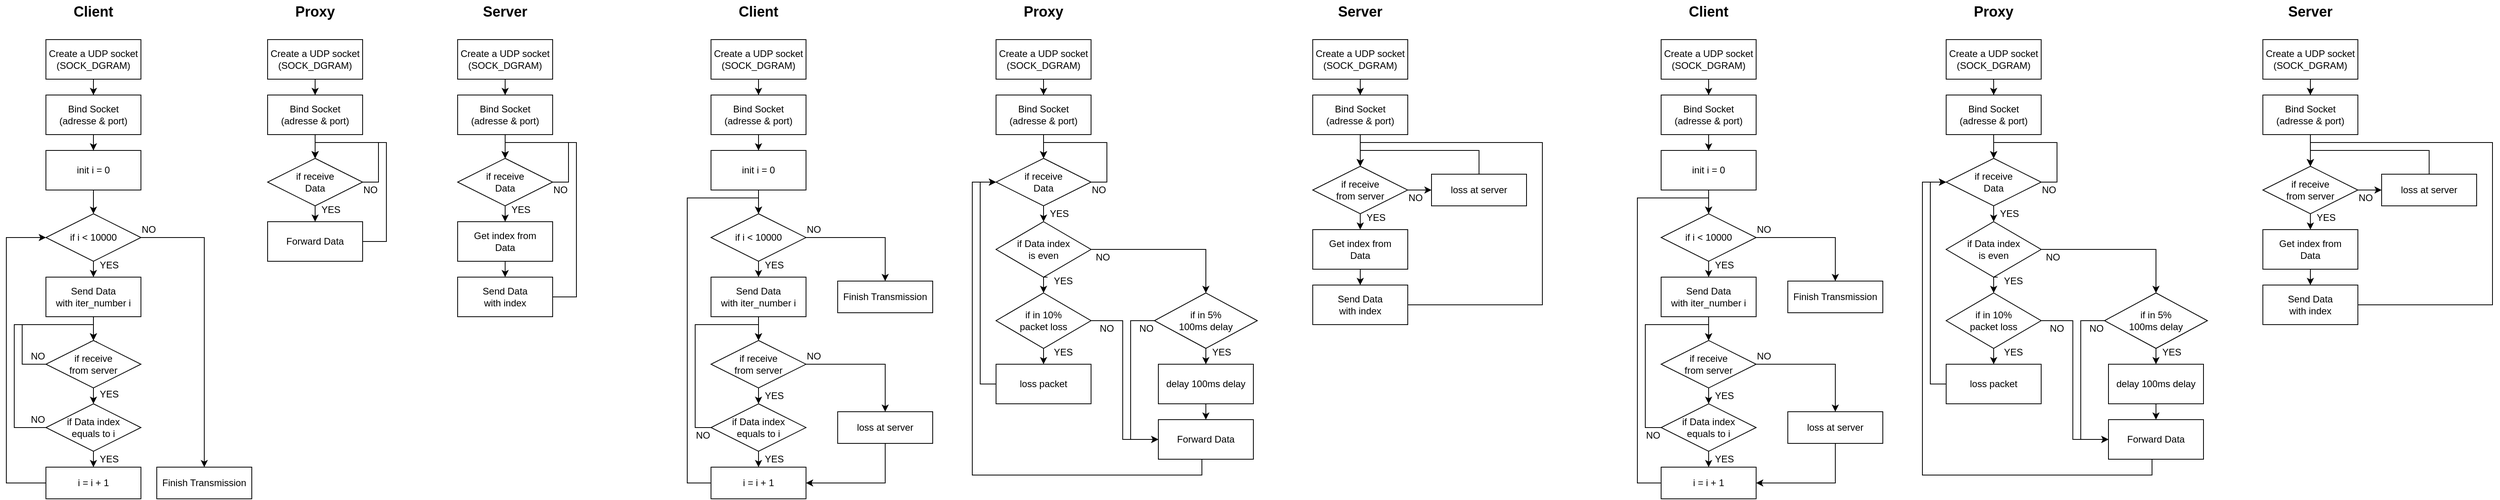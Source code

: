 <mxfile version="20.5.1" type="github">
  <diagram id="CzwovtpLgJ4oiS3rLUjW" name="第 1 页">
    <mxGraphModel dx="1314" dy="644" grid="1" gridSize="10" guides="1" tooltips="1" connect="1" arrows="1" fold="1" page="1" pageScale="1" pageWidth="3300" pageHeight="2339" math="0" shadow="0">
      <root>
        <mxCell id="0" />
        <mxCell id="1" parent="0" />
        <mxCell id="0VwmJWojENIQdJDlX4aq-5" style="edgeStyle=orthogonalEdgeStyle;rounded=0;orthogonalLoop=1;jettySize=auto;html=1;entryX=0.5;entryY=0;entryDx=0;entryDy=0;" parent="1" source="0VwmJWojENIQdJDlX4aq-1" target="0VwmJWojENIQdJDlX4aq-2" edge="1">
          <mxGeometry relative="1" as="geometry" />
        </mxCell>
        <mxCell id="0VwmJWojENIQdJDlX4aq-1" value="Create a UDP socket&lt;br&gt;(SOCK_DGRAM)" style="rounded=0;whiteSpace=wrap;html=1;" parent="1" vertex="1">
          <mxGeometry x="120" y="80" width="120" height="50" as="geometry" />
        </mxCell>
        <mxCell id="0VwmJWojENIQdJDlX4aq-6" style="edgeStyle=orthogonalEdgeStyle;rounded=0;orthogonalLoop=1;jettySize=auto;html=1;entryX=0.5;entryY=0;entryDx=0;entryDy=0;" parent="1" source="0VwmJWojENIQdJDlX4aq-2" target="0VwmJWojENIQdJDlX4aq-12" edge="1">
          <mxGeometry relative="1" as="geometry">
            <mxPoint x="180" y="220" as="targetPoint" />
          </mxGeometry>
        </mxCell>
        <mxCell id="0VwmJWojENIQdJDlX4aq-2" value="Bind Socket&lt;br&gt;(adresse &amp;amp; port)" style="rounded=0;whiteSpace=wrap;html=1;" parent="1" vertex="1">
          <mxGeometry x="120" y="150" width="120" height="50" as="geometry" />
        </mxCell>
        <mxCell id="0VwmJWojENIQdJDlX4aq-9" style="edgeStyle=orthogonalEdgeStyle;rounded=0;orthogonalLoop=1;jettySize=auto;html=1;exitX=0.5;exitY=1;exitDx=0;exitDy=0;entryX=0.5;entryY=0;entryDx=0;entryDy=0;" parent="1" source="0VwmJWojENIQdJDlX4aq-4" target="0VwmJWojENIQdJDlX4aq-8" edge="1">
          <mxGeometry relative="1" as="geometry" />
        </mxCell>
        <mxCell id="0VwmJWojENIQdJDlX4aq-37" style="edgeStyle=orthogonalEdgeStyle;rounded=0;orthogonalLoop=1;jettySize=auto;html=1;exitX=1;exitY=0.5;exitDx=0;exitDy=0;entryX=0.5;entryY=0;entryDx=0;entryDy=0;" parent="1" source="0VwmJWojENIQdJDlX4aq-4" target="0VwmJWojENIQdJDlX4aq-26" edge="1">
          <mxGeometry relative="1" as="geometry" />
        </mxCell>
        <mxCell id="0VwmJWojENIQdJDlX4aq-4" value="if i &amp;lt; 10000" style="rhombus;whiteSpace=wrap;html=1;" parent="1" vertex="1">
          <mxGeometry x="120" y="300" width="120" height="60" as="geometry" />
        </mxCell>
        <mxCell id="6AM7P4x0aanYw_BPCdwt-16" style="edgeStyle=orthogonalEdgeStyle;rounded=0;orthogonalLoop=1;jettySize=auto;html=1;exitX=0.5;exitY=1;exitDx=0;exitDy=0;entryX=0.5;entryY=0;entryDx=0;entryDy=0;" edge="1" parent="1" source="0VwmJWojENIQdJDlX4aq-8" target="6AM7P4x0aanYw_BPCdwt-10">
          <mxGeometry relative="1" as="geometry" />
        </mxCell>
        <mxCell id="0VwmJWojENIQdJDlX4aq-8" value="Send Data&lt;br&gt;with iter_number i" style="rounded=0;whiteSpace=wrap;html=1;" parent="1" vertex="1">
          <mxGeometry x="120" y="380" width="120" height="50" as="geometry" />
        </mxCell>
        <mxCell id="0VwmJWojENIQdJDlX4aq-14" style="edgeStyle=orthogonalEdgeStyle;rounded=0;orthogonalLoop=1;jettySize=auto;html=1;entryX=0.5;entryY=0;entryDx=0;entryDy=0;" parent="1" source="0VwmJWojENIQdJDlX4aq-12" target="0VwmJWojENIQdJDlX4aq-4" edge="1">
          <mxGeometry relative="1" as="geometry" />
        </mxCell>
        <mxCell id="0VwmJWojENIQdJDlX4aq-12" value="init i = 0" style="rounded=0;whiteSpace=wrap;html=1;" parent="1" vertex="1">
          <mxGeometry x="120" y="220" width="120" height="50" as="geometry" />
        </mxCell>
        <mxCell id="6AM7P4x0aanYw_BPCdwt-6" style="edgeStyle=orthogonalEdgeStyle;rounded=0;orthogonalLoop=1;jettySize=auto;html=1;exitX=0;exitY=0.5;exitDx=0;exitDy=0;entryX=0;entryY=0.5;entryDx=0;entryDy=0;" edge="1" parent="1" source="0VwmJWojENIQdJDlX4aq-16" target="0VwmJWojENIQdJDlX4aq-4">
          <mxGeometry relative="1" as="geometry">
            <Array as="points">
              <mxPoint x="70" y="640" />
              <mxPoint x="70" y="330" />
            </Array>
          </mxGeometry>
        </mxCell>
        <mxCell id="0VwmJWojENIQdJDlX4aq-16" value="i = i + 1" style="rounded=0;whiteSpace=wrap;html=1;" parent="1" vertex="1">
          <mxGeometry x="120" y="620" width="120" height="40" as="geometry" />
        </mxCell>
        <mxCell id="0VwmJWojENIQdJDlX4aq-20" style="edgeStyle=orthogonalEdgeStyle;rounded=0;orthogonalLoop=1;jettySize=auto;html=1;exitX=0.5;exitY=1;exitDx=0;exitDy=0;entryX=0.5;entryY=0;entryDx=0;entryDy=0;" parent="1" source="6AM7P4x0aanYw_BPCdwt-10" target="0VwmJWojENIQdJDlX4aq-19" edge="1">
          <mxGeometry relative="1" as="geometry">
            <mxPoint x="180" y="595" as="sourcePoint" />
          </mxGeometry>
        </mxCell>
        <mxCell id="0VwmJWojENIQdJDlX4aq-24" style="edgeStyle=orthogonalEdgeStyle;rounded=0;orthogonalLoop=1;jettySize=auto;html=1;exitX=0.5;exitY=1;exitDx=0;exitDy=0;entryX=0.5;entryY=0;entryDx=0;entryDy=0;" parent="1" source="0VwmJWojENIQdJDlX4aq-19" target="0VwmJWojENIQdJDlX4aq-16" edge="1">
          <mxGeometry relative="1" as="geometry" />
        </mxCell>
        <mxCell id="0VwmJWojENIQdJDlX4aq-19" value="if Data index&lt;br&gt;equals to i" style="rhombus;whiteSpace=wrap;html=1;" parent="1" vertex="1">
          <mxGeometry x="120" y="540" width="120" height="60" as="geometry" />
        </mxCell>
        <mxCell id="0VwmJWojENIQdJDlX4aq-21" value="YES" style="text;html=1;strokeColor=none;fillColor=none;align=center;verticalAlign=middle;whiteSpace=wrap;rounded=0;" parent="1" vertex="1">
          <mxGeometry x="180" y="360" width="40" height="10" as="geometry" />
        </mxCell>
        <mxCell id="0VwmJWojENIQdJDlX4aq-23" value="YES" style="text;html=1;strokeColor=none;fillColor=none;align=center;verticalAlign=middle;whiteSpace=wrap;rounded=0;" parent="1" vertex="1">
          <mxGeometry x="180" y="520" width="40" height="15" as="geometry" />
        </mxCell>
        <mxCell id="0VwmJWojENIQdJDlX4aq-25" value="YES" style="text;html=1;strokeColor=none;fillColor=none;align=center;verticalAlign=middle;whiteSpace=wrap;rounded=0;" parent="1" vertex="1">
          <mxGeometry x="180" y="605" width="40" height="10" as="geometry" />
        </mxCell>
        <mxCell id="0VwmJWojENIQdJDlX4aq-26" value="Finish Transmission" style="rounded=0;whiteSpace=wrap;html=1;" parent="1" vertex="1">
          <mxGeometry x="260" y="620" width="120" height="40" as="geometry" />
        </mxCell>
        <mxCell id="0VwmJWojENIQdJDlX4aq-28" value="NO" style="text;html=1;strokeColor=none;fillColor=none;align=center;verticalAlign=middle;whiteSpace=wrap;rounded=0;" parent="1" vertex="1">
          <mxGeometry x="230" y="310" width="40" height="20" as="geometry" />
        </mxCell>
        <mxCell id="6AM7P4x0aanYw_BPCdwt-3" style="edgeStyle=orthogonalEdgeStyle;rounded=0;orthogonalLoop=1;jettySize=auto;html=1;entryX=0.5;entryY=0;entryDx=0;entryDy=0;exitX=0.75;exitY=1;exitDx=0;exitDy=0;" edge="1" parent="1" source="0VwmJWojENIQdJDlX4aq-34" target="6AM7P4x0aanYw_BPCdwt-10">
          <mxGeometry relative="1" as="geometry">
            <mxPoint x="120" y="630" as="sourcePoint" />
            <Array as="points">
              <mxPoint x="80" y="570" />
              <mxPoint x="80" y="440" />
              <mxPoint x="180" y="440" />
            </Array>
          </mxGeometry>
        </mxCell>
        <mxCell id="0VwmJWojENIQdJDlX4aq-34" value="NO" style="text;html=1;strokeColor=none;fillColor=none;align=center;verticalAlign=middle;whiteSpace=wrap;rounded=0;" parent="1" vertex="1">
          <mxGeometry x="90" y="550" width="40" height="20" as="geometry" />
        </mxCell>
        <mxCell id="0VwmJWojENIQdJDlX4aq-38" style="edgeStyle=orthogonalEdgeStyle;rounded=0;orthogonalLoop=1;jettySize=auto;html=1;entryX=0.5;entryY=0;entryDx=0;entryDy=0;" parent="1" source="0VwmJWojENIQdJDlX4aq-39" target="0VwmJWojENIQdJDlX4aq-41" edge="1">
          <mxGeometry relative="1" as="geometry" />
        </mxCell>
        <mxCell id="0VwmJWojENIQdJDlX4aq-39" value="Create a UDP socket&lt;br&gt;(SOCK_DGRAM)" style="rounded=0;whiteSpace=wrap;html=1;" parent="1" vertex="1">
          <mxGeometry x="400" y="80" width="120" height="50" as="geometry" />
        </mxCell>
        <mxCell id="0VwmJWojENIQdJDlX4aq-41" value="Bind Socket&lt;br&gt;(adresse &amp;amp; port)" style="rounded=0;whiteSpace=wrap;html=1;" parent="1" vertex="1">
          <mxGeometry x="400" y="150" width="120" height="50" as="geometry" />
        </mxCell>
        <mxCell id="0VwmJWojENIQdJDlX4aq-44" style="edgeStyle=orthogonalEdgeStyle;rounded=0;orthogonalLoop=1;jettySize=auto;html=1;exitX=0.5;exitY=1;exitDx=0;exitDy=0;entryX=0.5;entryY=0;entryDx=0;entryDy=0;" parent="1" source="0VwmJWojENIQdJDlX4aq-46" target="0VwmJWojENIQdJDlX4aq-74" edge="1">
          <mxGeometry relative="1" as="geometry">
            <mxPoint x="460" y="310" as="targetPoint" />
          </mxGeometry>
        </mxCell>
        <mxCell id="0VwmJWojENIQdJDlX4aq-46" value="if receive&lt;br&gt;Data" style="rhombus;whiteSpace=wrap;html=1;" parent="1" vertex="1">
          <mxGeometry x="400" y="230" width="120" height="60" as="geometry" />
        </mxCell>
        <mxCell id="0VwmJWojENIQdJDlX4aq-52" style="edgeStyle=orthogonalEdgeStyle;rounded=0;orthogonalLoop=1;jettySize=auto;html=1;entryX=0.5;entryY=0;entryDx=0;entryDy=0;exitX=0.5;exitY=1;exitDx=0;exitDy=0;" parent="1" source="0VwmJWojENIQdJDlX4aq-41" target="0VwmJWojENIQdJDlX4aq-46" edge="1">
          <mxGeometry relative="1" as="geometry">
            <mxPoint x="460" y="270" as="sourcePoint" />
          </mxGeometry>
        </mxCell>
        <mxCell id="0VwmJWojENIQdJDlX4aq-62" value="YES" style="text;html=1;strokeColor=none;fillColor=none;align=center;verticalAlign=middle;whiteSpace=wrap;rounded=0;" parent="1" vertex="1">
          <mxGeometry x="460" y="290" width="40" height="10" as="geometry" />
        </mxCell>
        <mxCell id="0VwmJWojENIQdJDlX4aq-72" style="edgeStyle=orthogonalEdgeStyle;rounded=0;orthogonalLoop=1;jettySize=auto;html=1;exitX=1;exitY=0.5;exitDx=0;exitDy=0;entryX=0.5;entryY=0;entryDx=0;entryDy=0;" parent="1" source="0VwmJWojENIQdJDlX4aq-46" target="0VwmJWojENIQdJDlX4aq-46" edge="1">
          <mxGeometry relative="1" as="geometry">
            <Array as="points">
              <mxPoint x="540" y="260" />
              <mxPoint x="540" y="210" />
              <mxPoint x="460" y="210" />
            </Array>
          </mxGeometry>
        </mxCell>
        <mxCell id="0VwmJWojENIQdJDlX4aq-73" value="NO" style="text;html=1;strokeColor=none;fillColor=none;align=center;verticalAlign=middle;whiteSpace=wrap;rounded=0;" parent="1" vertex="1">
          <mxGeometry x="510" y="260" width="40" height="20" as="geometry" />
        </mxCell>
        <mxCell id="0VwmJWojENIQdJDlX4aq-77" style="edgeStyle=orthogonalEdgeStyle;rounded=0;orthogonalLoop=1;jettySize=auto;html=1;exitX=1;exitY=0.5;exitDx=0;exitDy=0;entryX=0.5;entryY=0;entryDx=0;entryDy=0;" parent="1" source="0VwmJWojENIQdJDlX4aq-74" target="0VwmJWojENIQdJDlX4aq-46" edge="1">
          <mxGeometry relative="1" as="geometry">
            <Array as="points">
              <mxPoint x="550" y="335" />
              <mxPoint x="550" y="210" />
              <mxPoint x="460" y="210" />
            </Array>
          </mxGeometry>
        </mxCell>
        <mxCell id="0VwmJWojENIQdJDlX4aq-74" value="Forward Data" style="rounded=0;whiteSpace=wrap;html=1;" parent="1" vertex="1">
          <mxGeometry x="400" y="310" width="120" height="50" as="geometry" />
        </mxCell>
        <mxCell id="0VwmJWojENIQdJDlX4aq-78" value="&lt;b&gt;&lt;font style=&quot;font-size: 18px;&quot;&gt;Client&lt;/font&gt;&lt;/b&gt;" style="text;html=1;strokeColor=none;fillColor=none;align=center;verticalAlign=middle;whiteSpace=wrap;rounded=0;" parent="1" vertex="1">
          <mxGeometry x="150" y="30" width="60" height="30" as="geometry" />
        </mxCell>
        <mxCell id="0VwmJWojENIQdJDlX4aq-79" value="&lt;b&gt;&lt;font style=&quot;font-size: 18px;&quot;&gt;Proxy&lt;/font&gt;&lt;/b&gt;" style="text;html=1;strokeColor=none;fillColor=none;align=center;verticalAlign=middle;whiteSpace=wrap;rounded=0;" parent="1" vertex="1">
          <mxGeometry x="430" y="30" width="60" height="30" as="geometry" />
        </mxCell>
        <mxCell id="0VwmJWojENIQdJDlX4aq-80" style="edgeStyle=orthogonalEdgeStyle;rounded=0;orthogonalLoop=1;jettySize=auto;html=1;entryX=0.5;entryY=0;entryDx=0;entryDy=0;" parent="1" source="0VwmJWojENIQdJDlX4aq-81" target="0VwmJWojENIQdJDlX4aq-82" edge="1">
          <mxGeometry relative="1" as="geometry" />
        </mxCell>
        <mxCell id="0VwmJWojENIQdJDlX4aq-81" value="Create a UDP socket&lt;br&gt;(SOCK_DGRAM)" style="rounded=0;whiteSpace=wrap;html=1;" parent="1" vertex="1">
          <mxGeometry x="640" y="80" width="120" height="50" as="geometry" />
        </mxCell>
        <mxCell id="0VwmJWojENIQdJDlX4aq-82" value="Bind Socket&lt;br&gt;(adresse &amp;amp; port)" style="rounded=0;whiteSpace=wrap;html=1;" parent="1" vertex="1">
          <mxGeometry x="640" y="150" width="120" height="50" as="geometry" />
        </mxCell>
        <mxCell id="0VwmJWojENIQdJDlX4aq-83" style="edgeStyle=orthogonalEdgeStyle;rounded=0;orthogonalLoop=1;jettySize=auto;html=1;exitX=0.5;exitY=1;exitDx=0;exitDy=0;entryX=0.5;entryY=0;entryDx=0;entryDy=0;" parent="1" source="0VwmJWojENIQdJDlX4aq-84" target="0VwmJWojENIQdJDlX4aq-94" edge="1">
          <mxGeometry relative="1" as="geometry">
            <mxPoint x="700" y="310" as="targetPoint" />
          </mxGeometry>
        </mxCell>
        <mxCell id="0VwmJWojENIQdJDlX4aq-84" value="if receive&lt;br&gt;Data" style="rhombus;whiteSpace=wrap;html=1;" parent="1" vertex="1">
          <mxGeometry x="640" y="230" width="120" height="60" as="geometry" />
        </mxCell>
        <mxCell id="0VwmJWojENIQdJDlX4aq-85" style="edgeStyle=orthogonalEdgeStyle;rounded=0;orthogonalLoop=1;jettySize=auto;html=1;entryX=0.5;entryY=0;entryDx=0;entryDy=0;exitX=0.5;exitY=1;exitDx=0;exitDy=0;" parent="1" source="0VwmJWojENIQdJDlX4aq-82" target="0VwmJWojENIQdJDlX4aq-84" edge="1">
          <mxGeometry relative="1" as="geometry">
            <mxPoint x="700" y="270" as="sourcePoint" />
          </mxGeometry>
        </mxCell>
        <mxCell id="0VwmJWojENIQdJDlX4aq-89" value="YES" style="text;html=1;strokeColor=none;fillColor=none;align=center;verticalAlign=middle;whiteSpace=wrap;rounded=0;" parent="1" vertex="1">
          <mxGeometry x="700" y="290" width="40" height="10" as="geometry" />
        </mxCell>
        <mxCell id="0VwmJWojENIQdJDlX4aq-91" style="edgeStyle=orthogonalEdgeStyle;rounded=0;orthogonalLoop=1;jettySize=auto;html=1;exitX=1;exitY=0.5;exitDx=0;exitDy=0;entryX=0.5;entryY=0;entryDx=0;entryDy=0;" parent="1" source="0VwmJWojENIQdJDlX4aq-84" target="0VwmJWojENIQdJDlX4aq-84" edge="1">
          <mxGeometry relative="1" as="geometry">
            <Array as="points">
              <mxPoint x="780" y="260" />
              <mxPoint x="780" y="210" />
              <mxPoint x="700" y="210" />
            </Array>
          </mxGeometry>
        </mxCell>
        <mxCell id="0VwmJWojENIQdJDlX4aq-92" value="NO" style="text;html=1;strokeColor=none;fillColor=none;align=center;verticalAlign=middle;whiteSpace=wrap;rounded=0;" parent="1" vertex="1">
          <mxGeometry x="750" y="260" width="40" height="20" as="geometry" />
        </mxCell>
        <mxCell id="0VwmJWojENIQdJDlX4aq-93" style="edgeStyle=orthogonalEdgeStyle;rounded=0;orthogonalLoop=1;jettySize=auto;html=1;exitX=1;exitY=0.5;exitDx=0;exitDy=0;entryX=0.5;entryY=0;entryDx=0;entryDy=0;" parent="1" source="6AM7P4x0aanYw_BPCdwt-20" target="0VwmJWojENIQdJDlX4aq-84" edge="1">
          <mxGeometry relative="1" as="geometry">
            <Array as="points">
              <mxPoint x="790" y="405" />
              <mxPoint x="790" y="210" />
              <mxPoint x="700" y="210" />
            </Array>
          </mxGeometry>
        </mxCell>
        <mxCell id="6AM7P4x0aanYw_BPCdwt-21" style="edgeStyle=orthogonalEdgeStyle;rounded=0;orthogonalLoop=1;jettySize=auto;html=1;exitX=0.5;exitY=1;exitDx=0;exitDy=0;entryX=0.5;entryY=0;entryDx=0;entryDy=0;" edge="1" parent="1" source="0VwmJWojENIQdJDlX4aq-94" target="6AM7P4x0aanYw_BPCdwt-20">
          <mxGeometry relative="1" as="geometry" />
        </mxCell>
        <mxCell id="0VwmJWojENIQdJDlX4aq-94" value="Get index from&lt;br&gt;Data" style="rounded=0;whiteSpace=wrap;html=1;" parent="1" vertex="1">
          <mxGeometry x="640" y="310" width="120" height="50" as="geometry" />
        </mxCell>
        <mxCell id="0VwmJWojENIQdJDlX4aq-96" value="&lt;b&gt;&lt;font style=&quot;font-size: 18px;&quot;&gt;Server&lt;/font&gt;&lt;/b&gt;" style="text;html=1;strokeColor=none;fillColor=none;align=center;verticalAlign=middle;whiteSpace=wrap;rounded=0;" parent="1" vertex="1">
          <mxGeometry x="670" y="30" width="60" height="30" as="geometry" />
        </mxCell>
        <mxCell id="0VwmJWojENIQdJDlX4aq-165" style="edgeStyle=orthogonalEdgeStyle;rounded=0;orthogonalLoop=1;jettySize=auto;html=1;entryX=0.5;entryY=0;entryDx=0;entryDy=0;" parent="1" source="0VwmJWojENIQdJDlX4aq-166" target="0VwmJWojENIQdJDlX4aq-168" edge="1">
          <mxGeometry relative="1" as="geometry" />
        </mxCell>
        <mxCell id="0VwmJWojENIQdJDlX4aq-166" value="Create a UDP socket&lt;br&gt;(SOCK_DGRAM)" style="rounded=0;whiteSpace=wrap;html=1;" parent="1" vertex="1">
          <mxGeometry x="960" y="80" width="120" height="50" as="geometry" />
        </mxCell>
        <mxCell id="0VwmJWojENIQdJDlX4aq-167" style="edgeStyle=orthogonalEdgeStyle;rounded=0;orthogonalLoop=1;jettySize=auto;html=1;entryX=0.5;entryY=0;entryDx=0;entryDy=0;" parent="1" source="0VwmJWojENIQdJDlX4aq-168" target="0VwmJWojENIQdJDlX4aq-180" edge="1">
          <mxGeometry relative="1" as="geometry">
            <mxPoint x="1020" y="220" as="targetPoint" />
          </mxGeometry>
        </mxCell>
        <mxCell id="0VwmJWojENIQdJDlX4aq-168" value="Bind Socket&lt;br&gt;(adresse &amp;amp; port)" style="rounded=0;whiteSpace=wrap;html=1;" parent="1" vertex="1">
          <mxGeometry x="960" y="150" width="120" height="50" as="geometry" />
        </mxCell>
        <mxCell id="0VwmJWojENIQdJDlX4aq-171" style="edgeStyle=orthogonalEdgeStyle;rounded=0;orthogonalLoop=1;jettySize=auto;html=1;exitX=0.5;exitY=1;exitDx=0;exitDy=0;entryX=0.5;entryY=0;entryDx=0;entryDy=0;" parent="1" source="0VwmJWojENIQdJDlX4aq-173" target="0VwmJWojENIQdJDlX4aq-175" edge="1">
          <mxGeometry relative="1" as="geometry" />
        </mxCell>
        <mxCell id="0VwmJWojENIQdJDlX4aq-172" style="edgeStyle=orthogonalEdgeStyle;rounded=0;orthogonalLoop=1;jettySize=auto;html=1;exitX=1;exitY=0.5;exitDx=0;exitDy=0;entryX=0.5;entryY=0;entryDx=0;entryDy=0;" parent="1" source="0VwmJWojENIQdJDlX4aq-173" target="0VwmJWojENIQdJDlX4aq-193" edge="1">
          <mxGeometry relative="1" as="geometry" />
        </mxCell>
        <mxCell id="0VwmJWojENIQdJDlX4aq-173" value="if i &amp;lt; 10000" style="rhombus;whiteSpace=wrap;html=1;" parent="1" vertex="1">
          <mxGeometry x="960" y="300" width="120" height="60" as="geometry" />
        </mxCell>
        <mxCell id="0VwmJWojENIQdJDlX4aq-174" style="edgeStyle=orthogonalEdgeStyle;rounded=0;orthogonalLoop=1;jettySize=auto;html=1;exitX=0.5;exitY=1;exitDx=0;exitDy=0;entryX=0.5;entryY=0;entryDx=0;entryDy=0;" parent="1" source="0VwmJWojENIQdJDlX4aq-175" target="0VwmJWojENIQdJDlX4aq-178" edge="1">
          <mxGeometry relative="1" as="geometry">
            <mxPoint x="1020" y="440" as="sourcePoint" />
          </mxGeometry>
        </mxCell>
        <mxCell id="0VwmJWojENIQdJDlX4aq-175" value="Send Data&lt;br&gt;with iter_number i" style="rounded=0;whiteSpace=wrap;html=1;" parent="1" vertex="1">
          <mxGeometry x="960" y="380" width="120" height="50" as="geometry" />
        </mxCell>
        <mxCell id="0VwmJWojENIQdJDlX4aq-176" style="edgeStyle=orthogonalEdgeStyle;rounded=0;orthogonalLoop=1;jettySize=auto;html=1;exitX=0.5;exitY=1;exitDx=0;exitDy=0;entryX=0.5;entryY=0;entryDx=0;entryDy=0;" parent="1" target="0VwmJWojENIQdJDlX4aq-188" edge="1">
          <mxGeometry relative="1" as="geometry">
            <mxPoint x="1020" y="510" as="sourcePoint" />
            <mxPoint x="1020" y="540" as="targetPoint" />
          </mxGeometry>
        </mxCell>
        <mxCell id="6AM7P4x0aanYw_BPCdwt-32" style="edgeStyle=orthogonalEdgeStyle;rounded=0;orthogonalLoop=1;jettySize=auto;html=1;exitX=1;exitY=0.5;exitDx=0;exitDy=0;" edge="1" parent="1" source="0VwmJWojENIQdJDlX4aq-178" target="6AM7P4x0aanYw_BPCdwt-31">
          <mxGeometry relative="1" as="geometry" />
        </mxCell>
        <mxCell id="0VwmJWojENIQdJDlX4aq-178" value="if receive&lt;br&gt;from server" style="rhombus;whiteSpace=wrap;html=1;" parent="1" vertex="1">
          <mxGeometry x="960" y="460" width="120" height="60" as="geometry" />
        </mxCell>
        <mxCell id="0VwmJWojENIQdJDlX4aq-179" style="edgeStyle=orthogonalEdgeStyle;rounded=0;orthogonalLoop=1;jettySize=auto;html=1;entryX=0.5;entryY=0;entryDx=0;entryDy=0;" parent="1" source="0VwmJWojENIQdJDlX4aq-180" target="0VwmJWojENIQdJDlX4aq-173" edge="1">
          <mxGeometry relative="1" as="geometry" />
        </mxCell>
        <mxCell id="0VwmJWojENIQdJDlX4aq-180" value="init i = 0" style="rounded=0;whiteSpace=wrap;html=1;" parent="1" vertex="1">
          <mxGeometry x="960" y="220" width="120" height="50" as="geometry" />
        </mxCell>
        <mxCell id="0VwmJWojENIQdJDlX4aq-181" style="edgeStyle=orthogonalEdgeStyle;rounded=0;orthogonalLoop=1;jettySize=auto;html=1;entryX=0.5;entryY=0;entryDx=0;entryDy=0;exitX=0;exitY=0.5;exitDx=0;exitDy=0;" parent="1" source="0VwmJWojENIQdJDlX4aq-182" target="0VwmJWojENIQdJDlX4aq-173" edge="1">
          <mxGeometry relative="1" as="geometry">
            <Array as="points">
              <mxPoint x="930" y="640" />
              <mxPoint x="930" y="280" />
              <mxPoint x="1020" y="280" />
            </Array>
            <mxPoint x="840" y="680" as="sourcePoint" />
          </mxGeometry>
        </mxCell>
        <mxCell id="0VwmJWojENIQdJDlX4aq-182" value="i = i + 1" style="rounded=0;whiteSpace=wrap;html=1;" parent="1" vertex="1">
          <mxGeometry x="960" y="620" width="120" height="40" as="geometry" />
        </mxCell>
        <mxCell id="0VwmJWojENIQdJDlX4aq-186" style="edgeStyle=orthogonalEdgeStyle;rounded=0;orthogonalLoop=1;jettySize=auto;html=1;exitX=0.5;exitY=1;exitDx=0;exitDy=0;entryX=0.5;entryY=0;entryDx=0;entryDy=0;" parent="1" source="0VwmJWojENIQdJDlX4aq-188" target="0VwmJWojENIQdJDlX4aq-182" edge="1">
          <mxGeometry relative="1" as="geometry" />
        </mxCell>
        <mxCell id="0VwmJWojENIQdJDlX4aq-187" style="edgeStyle=orthogonalEdgeStyle;rounded=0;orthogonalLoop=1;jettySize=auto;html=1;entryX=0.5;entryY=0;entryDx=0;entryDy=0;exitX=0;exitY=0.5;exitDx=0;exitDy=0;" parent="1" source="0VwmJWojENIQdJDlX4aq-188" target="0VwmJWojENIQdJDlX4aq-178" edge="1">
          <mxGeometry relative="1" as="geometry">
            <mxPoint x="959.815" y="340" as="targetPoint" />
            <Array as="points">
              <mxPoint x="940" y="570" />
              <mxPoint x="940" y="440" />
              <mxPoint x="1020" y="440" />
            </Array>
            <mxPoint x="960" y="730" as="sourcePoint" />
          </mxGeometry>
        </mxCell>
        <mxCell id="0VwmJWojENIQdJDlX4aq-188" value="if Data index&lt;br&gt;equals to i" style="rhombus;whiteSpace=wrap;html=1;" parent="1" vertex="1">
          <mxGeometry x="960" y="540" width="120" height="60" as="geometry" />
        </mxCell>
        <mxCell id="0VwmJWojENIQdJDlX4aq-189" value="YES" style="text;html=1;strokeColor=none;fillColor=none;align=center;verticalAlign=middle;whiteSpace=wrap;rounded=0;" parent="1" vertex="1">
          <mxGeometry x="1020" y="360" width="40" height="10" as="geometry" />
        </mxCell>
        <mxCell id="0VwmJWojENIQdJDlX4aq-190" value="YES" style="text;html=1;strokeColor=none;fillColor=none;align=center;verticalAlign=middle;whiteSpace=wrap;rounded=0;" parent="1" vertex="1">
          <mxGeometry x="1020" y="520" width="40" height="20" as="geometry" />
        </mxCell>
        <mxCell id="0VwmJWojENIQdJDlX4aq-192" value="YES" style="text;html=1;strokeColor=none;fillColor=none;align=center;verticalAlign=middle;whiteSpace=wrap;rounded=0;" parent="1" vertex="1">
          <mxGeometry x="1020" y="600" width="40" height="20" as="geometry" />
        </mxCell>
        <mxCell id="0VwmJWojENIQdJDlX4aq-193" value="Finish Transmission" style="rounded=0;whiteSpace=wrap;html=1;" parent="1" vertex="1">
          <mxGeometry x="1120" y="385" width="120" height="40" as="geometry" />
        </mxCell>
        <mxCell id="0VwmJWojENIQdJDlX4aq-194" value="NO" style="text;html=1;strokeColor=none;fillColor=none;align=center;verticalAlign=middle;whiteSpace=wrap;rounded=0;" parent="1" vertex="1">
          <mxGeometry x="1070" y="310" width="40" height="20" as="geometry" />
        </mxCell>
        <mxCell id="0VwmJWojENIQdJDlX4aq-195" value="NO" style="text;html=1;strokeColor=none;fillColor=none;align=center;verticalAlign=middle;whiteSpace=wrap;rounded=0;" parent="1" vertex="1">
          <mxGeometry x="1070" y="470" width="40" height="20" as="geometry" />
        </mxCell>
        <mxCell id="0VwmJWojENIQdJDlX4aq-197" value="NO" style="text;html=1;strokeColor=none;fillColor=none;align=center;verticalAlign=middle;whiteSpace=wrap;rounded=0;" parent="1" vertex="1">
          <mxGeometry x="930" y="570" width="40" height="20" as="geometry" />
        </mxCell>
        <mxCell id="0VwmJWojENIQdJDlX4aq-214" value="&lt;b&gt;&lt;font style=&quot;font-size: 18px;&quot;&gt;Client&lt;/font&gt;&lt;/b&gt;" style="text;html=1;strokeColor=none;fillColor=none;align=center;verticalAlign=middle;whiteSpace=wrap;rounded=0;" parent="1" vertex="1">
          <mxGeometry x="990" y="30" width="60" height="30" as="geometry" />
        </mxCell>
        <mxCell id="0VwmJWojENIQdJDlX4aq-216" style="edgeStyle=orthogonalEdgeStyle;rounded=0;orthogonalLoop=1;jettySize=auto;html=1;entryX=0.5;entryY=0;entryDx=0;entryDy=0;" parent="1" source="0VwmJWojENIQdJDlX4aq-217" target="0VwmJWojENIQdJDlX4aq-218" edge="1">
          <mxGeometry relative="1" as="geometry" />
        </mxCell>
        <mxCell id="0VwmJWojENIQdJDlX4aq-217" value="Create a UDP socket&lt;br&gt;(SOCK_DGRAM)" style="rounded=0;whiteSpace=wrap;html=1;" parent="1" vertex="1">
          <mxGeometry x="1720" y="80" width="120" height="50" as="geometry" />
        </mxCell>
        <mxCell id="0VwmJWojENIQdJDlX4aq-218" value="Bind Socket&lt;br&gt;(adresse &amp;amp; port)" style="rounded=0;whiteSpace=wrap;html=1;" parent="1" vertex="1">
          <mxGeometry x="1720" y="150" width="120" height="50" as="geometry" />
        </mxCell>
        <mxCell id="0VwmJWojENIQdJDlX4aq-220" value="if receive&lt;br&gt;from server" style="rhombus;whiteSpace=wrap;html=1;" parent="1" vertex="1">
          <mxGeometry x="1720" y="240" width="120" height="60" as="geometry" />
        </mxCell>
        <mxCell id="0VwmJWojENIQdJDlX4aq-221" style="edgeStyle=orthogonalEdgeStyle;rounded=0;orthogonalLoop=1;jettySize=auto;html=1;entryX=0.5;entryY=0;entryDx=0;entryDy=0;exitX=0.5;exitY=1;exitDx=0;exitDy=0;" parent="1" source="0VwmJWojENIQdJDlX4aq-218" target="0VwmJWojENIQdJDlX4aq-220" edge="1">
          <mxGeometry relative="1" as="geometry">
            <mxPoint x="1780" y="270" as="sourcePoint" />
          </mxGeometry>
        </mxCell>
        <mxCell id="6AM7P4x0aanYw_BPCdwt-47" style="edgeStyle=orthogonalEdgeStyle;rounded=0;orthogonalLoop=1;jettySize=auto;html=1;exitX=0;exitY=0;exitDx=0;exitDy=0;entryX=0.5;entryY=0;entryDx=0;entryDy=0;" edge="1" parent="1" source="0VwmJWojENIQdJDlX4aq-225" target="6AM7P4x0aanYw_BPCdwt-46">
          <mxGeometry relative="1" as="geometry" />
        </mxCell>
        <mxCell id="0VwmJWojENIQdJDlX4aq-225" value="YES" style="text;html=1;strokeColor=none;fillColor=none;align=center;verticalAlign=middle;whiteSpace=wrap;rounded=0;" parent="1" vertex="1">
          <mxGeometry x="1780" y="300" width="40" height="10" as="geometry" />
        </mxCell>
        <mxCell id="0VwmJWojENIQdJDlX4aq-228" value="NO" style="text;html=1;strokeColor=none;fillColor=none;align=center;verticalAlign=middle;whiteSpace=wrap;rounded=0;" parent="1" vertex="1">
          <mxGeometry x="1830" y="270" width="40" height="20" as="geometry" />
        </mxCell>
        <mxCell id="0VwmJWojENIQdJDlX4aq-229" style="edgeStyle=orthogonalEdgeStyle;rounded=0;orthogonalLoop=1;jettySize=auto;html=1;exitX=1;exitY=0.5;exitDx=0;exitDy=0;entryX=0.5;entryY=0;entryDx=0;entryDy=0;" parent="1" source="0VwmJWojENIQdJDlX4aq-230" target="0VwmJWojENIQdJDlX4aq-220" edge="1">
          <mxGeometry relative="1" as="geometry">
            <Array as="points">
              <mxPoint x="2010" y="415" />
              <mxPoint x="2010" y="210" />
              <mxPoint x="1780" y="210" />
            </Array>
          </mxGeometry>
        </mxCell>
        <mxCell id="0VwmJWojENIQdJDlX4aq-230" value="Send Data&lt;br&gt;with index" style="rounded=0;whiteSpace=wrap;html=1;" parent="1" vertex="1">
          <mxGeometry x="1720" y="390" width="120" height="50" as="geometry" />
        </mxCell>
        <mxCell id="0VwmJWojENIQdJDlX4aq-232" value="&lt;b&gt;&lt;font style=&quot;font-size: 18px;&quot;&gt;Server&lt;/font&gt;&lt;/b&gt;" style="text;html=1;strokeColor=none;fillColor=none;align=center;verticalAlign=middle;whiteSpace=wrap;rounded=0;" parent="1" vertex="1">
          <mxGeometry x="1750" y="30" width="60" height="30" as="geometry" />
        </mxCell>
        <mxCell id="0VwmJWojENIQdJDlX4aq-267" style="edgeStyle=orthogonalEdgeStyle;rounded=0;orthogonalLoop=1;jettySize=auto;html=1;entryX=0.5;entryY=0;entryDx=0;entryDy=0;" parent="1" source="0VwmJWojENIQdJDlX4aq-268" target="0VwmJWojENIQdJDlX4aq-270" edge="1">
          <mxGeometry relative="1" as="geometry" />
        </mxCell>
        <mxCell id="0VwmJWojENIQdJDlX4aq-268" value="Create a UDP socket&lt;br&gt;(SOCK_DGRAM)" style="rounded=0;whiteSpace=wrap;html=1;" parent="1" vertex="1">
          <mxGeometry x="1320" y="80" width="120" height="50" as="geometry" />
        </mxCell>
        <mxCell id="0VwmJWojENIQdJDlX4aq-270" value="Bind Socket&lt;br&gt;(adresse &amp;amp; port)" style="rounded=0;whiteSpace=wrap;html=1;" parent="1" vertex="1">
          <mxGeometry x="1320" y="150" width="120" height="50" as="geometry" />
        </mxCell>
        <mxCell id="0VwmJWojENIQdJDlX4aq-300" value="&lt;b&gt;&lt;font style=&quot;font-size: 18px;&quot;&gt;Proxy&lt;/font&gt;&lt;/b&gt;" style="text;html=1;strokeColor=none;fillColor=none;align=center;verticalAlign=middle;whiteSpace=wrap;rounded=0;" parent="1" vertex="1">
          <mxGeometry x="1350" y="30" width="60" height="30" as="geometry" />
        </mxCell>
        <mxCell id="6AM7P4x0aanYw_BPCdwt-45" style="edgeStyle=orthogonalEdgeStyle;rounded=0;orthogonalLoop=1;jettySize=auto;html=1;exitX=0.5;exitY=1;exitDx=0;exitDy=0;entryX=0.5;entryY=0;entryDx=0;entryDy=0;" edge="1" parent="1" source="0VwmJWojENIQdJDlX4aq-302" target="0VwmJWojENIQdJDlX4aq-314">
          <mxGeometry relative="1" as="geometry" />
        </mxCell>
        <mxCell id="0VwmJWojENIQdJDlX4aq-302" value="if receive&lt;br&gt;Data" style="rhombus;whiteSpace=wrap;html=1;" parent="1" vertex="1">
          <mxGeometry x="1320" y="230" width="120" height="60" as="geometry" />
        </mxCell>
        <mxCell id="0VwmJWojENIQdJDlX4aq-303" style="edgeStyle=orthogonalEdgeStyle;rounded=0;orthogonalLoop=1;jettySize=auto;html=1;entryX=0.5;entryY=0;entryDx=0;entryDy=0;exitX=0.5;exitY=1;exitDx=0;exitDy=0;" parent="1" source="0VwmJWojENIQdJDlX4aq-270" target="0VwmJWojENIQdJDlX4aq-302" edge="1">
          <mxGeometry relative="1" as="geometry">
            <mxPoint x="1380" y="230" as="sourcePoint" />
          </mxGeometry>
        </mxCell>
        <mxCell id="0VwmJWojENIQdJDlX4aq-307" value="YES" style="text;html=1;strokeColor=none;fillColor=none;align=center;verticalAlign=middle;whiteSpace=wrap;rounded=0;" parent="1" vertex="1">
          <mxGeometry x="1380" y="290" width="40" height="20" as="geometry" />
        </mxCell>
        <mxCell id="0VwmJWojENIQdJDlX4aq-309" style="edgeStyle=orthogonalEdgeStyle;rounded=0;orthogonalLoop=1;jettySize=auto;html=1;exitX=1;exitY=0.5;exitDx=0;exitDy=0;entryX=0.5;entryY=0;entryDx=0;entryDy=0;" parent="1" source="0VwmJWojENIQdJDlX4aq-302" target="0VwmJWojENIQdJDlX4aq-302" edge="1">
          <mxGeometry relative="1" as="geometry">
            <Array as="points">
              <mxPoint x="1460" y="260" />
              <mxPoint x="1460" y="210" />
              <mxPoint x="1380" y="210" />
            </Array>
          </mxGeometry>
        </mxCell>
        <mxCell id="0VwmJWojENIQdJDlX4aq-310" value="NO" style="text;html=1;strokeColor=none;fillColor=none;align=center;verticalAlign=middle;whiteSpace=wrap;rounded=0;" parent="1" vertex="1">
          <mxGeometry x="1430" y="260" width="40" height="20" as="geometry" />
        </mxCell>
        <mxCell id="0VwmJWojENIQdJDlX4aq-319" style="edgeStyle=orthogonalEdgeStyle;rounded=0;orthogonalLoop=1;jettySize=auto;html=1;exitX=1;exitY=0.5;exitDx=0;exitDy=0;entryX=0.5;entryY=0;entryDx=0;entryDy=0;fontSize=18;" parent="1" source="0VwmJWojENIQdJDlX4aq-314" target="0VwmJWojENIQdJDlX4aq-318" edge="1">
          <mxGeometry relative="1" as="geometry" />
        </mxCell>
        <mxCell id="0VwmJWojENIQdJDlX4aq-314" value="if Data index&lt;br&gt;is even" style="rhombus;whiteSpace=wrap;html=1;" parent="1" vertex="1">
          <mxGeometry x="1320" y="310" width="120" height="70" as="geometry" />
        </mxCell>
        <mxCell id="0VwmJWojENIQdJDlX4aq-322" style="edgeStyle=orthogonalEdgeStyle;rounded=0;orthogonalLoop=1;jettySize=auto;html=1;exitX=0.5;exitY=1;exitDx=0;exitDy=0;entryX=0.5;entryY=0;entryDx=0;entryDy=0;fontSize=18;" parent="1" source="0VwmJWojENIQdJDlX4aq-315" target="0VwmJWojENIQdJDlX4aq-321" edge="1">
          <mxGeometry relative="1" as="geometry" />
        </mxCell>
        <mxCell id="0VwmJWojENIQdJDlX4aq-334" style="edgeStyle=orthogonalEdgeStyle;rounded=0;orthogonalLoop=1;jettySize=auto;html=1;exitX=1;exitY=0.5;exitDx=0;exitDy=0;entryX=0;entryY=0.5;entryDx=0;entryDy=0;fontSize=18;" parent="1" source="0VwmJWojENIQdJDlX4aq-315" target="0VwmJWojENIQdJDlX4aq-330" edge="1">
          <mxGeometry relative="1" as="geometry">
            <Array as="points">
              <mxPoint x="1480" y="435" />
              <mxPoint x="1480" y="585" />
            </Array>
          </mxGeometry>
        </mxCell>
        <mxCell id="0VwmJWojENIQdJDlX4aq-315" value="if in 10%&lt;br&gt;packet loss" style="rhombus;whiteSpace=wrap;html=1;" parent="1" vertex="1">
          <mxGeometry x="1320" y="400" width="120" height="70" as="geometry" />
        </mxCell>
        <mxCell id="0VwmJWojENIQdJDlX4aq-316" style="edgeStyle=orthogonalEdgeStyle;rounded=0;orthogonalLoop=1;jettySize=auto;html=1;exitX=0;exitY=0;exitDx=0;exitDy=0;entryX=0.5;entryY=0;entryDx=0;entryDy=0;" parent="1" source="0VwmJWojENIQdJDlX4aq-317" target="0VwmJWojENIQdJDlX4aq-315" edge="1">
          <mxGeometry relative="1" as="geometry">
            <mxPoint x="1385" y="400" as="targetPoint" />
            <mxPoint x="1385" y="380" as="sourcePoint" />
          </mxGeometry>
        </mxCell>
        <mxCell id="0VwmJWojENIQdJDlX4aq-317" value="YES" style="text;html=1;strokeColor=none;fillColor=none;align=center;verticalAlign=middle;whiteSpace=wrap;rounded=0;" parent="1" vertex="1">
          <mxGeometry x="1385" y="380" width="40" height="10" as="geometry" />
        </mxCell>
        <mxCell id="0VwmJWojENIQdJDlX4aq-328" style="edgeStyle=orthogonalEdgeStyle;rounded=0;orthogonalLoop=1;jettySize=auto;html=1;exitX=0.5;exitY=1;exitDx=0;exitDy=0;entryX=0.5;entryY=0;entryDx=0;entryDy=0;fontSize=18;" parent="1" source="0VwmJWojENIQdJDlX4aq-318" target="0VwmJWojENIQdJDlX4aq-327" edge="1">
          <mxGeometry relative="1" as="geometry" />
        </mxCell>
        <mxCell id="0VwmJWojENIQdJDlX4aq-333" style="edgeStyle=orthogonalEdgeStyle;rounded=0;orthogonalLoop=1;jettySize=auto;html=1;exitX=0;exitY=0.5;exitDx=0;exitDy=0;entryX=0;entryY=0.5;entryDx=0;entryDy=0;fontSize=18;" parent="1" source="0VwmJWojENIQdJDlX4aq-318" target="0VwmJWojENIQdJDlX4aq-330" edge="1">
          <mxGeometry relative="1" as="geometry">
            <Array as="points">
              <mxPoint x="1490" y="435" />
              <mxPoint x="1490" y="585" />
            </Array>
          </mxGeometry>
        </mxCell>
        <mxCell id="0VwmJWojENIQdJDlX4aq-318" value="if in 5%&lt;br&gt;100ms delay" style="rhombus;whiteSpace=wrap;html=1;" parent="1" vertex="1">
          <mxGeometry x="1520" y="400" width="130" height="70" as="geometry" />
        </mxCell>
        <mxCell id="0VwmJWojENIQdJDlX4aq-320" value="NO" style="text;html=1;strokeColor=none;fillColor=none;align=center;verticalAlign=middle;whiteSpace=wrap;rounded=0;" parent="1" vertex="1">
          <mxGeometry x="1435" y="345" width="40" height="20" as="geometry" />
        </mxCell>
        <mxCell id="0VwmJWojENIQdJDlX4aq-323" style="edgeStyle=orthogonalEdgeStyle;rounded=0;orthogonalLoop=1;jettySize=auto;html=1;exitX=0;exitY=0.5;exitDx=0;exitDy=0;entryX=0;entryY=0.5;entryDx=0;entryDy=0;fontSize=18;" parent="1" source="0VwmJWojENIQdJDlX4aq-321" target="0VwmJWojENIQdJDlX4aq-302" edge="1">
          <mxGeometry relative="1" as="geometry">
            <Array as="points">
              <mxPoint x="1300" y="515" />
              <mxPoint x="1300" y="260" />
            </Array>
          </mxGeometry>
        </mxCell>
        <mxCell id="0VwmJWojENIQdJDlX4aq-321" value="loss packet" style="rounded=0;whiteSpace=wrap;html=1;" parent="1" vertex="1">
          <mxGeometry x="1320" y="490" width="120" height="50" as="geometry" />
        </mxCell>
        <mxCell id="0VwmJWojENIQdJDlX4aq-324" value="YES" style="text;html=1;strokeColor=none;fillColor=none;align=center;verticalAlign=middle;whiteSpace=wrap;rounded=0;" parent="1" vertex="1">
          <mxGeometry x="1385" y="470" width="40" height="10" as="geometry" />
        </mxCell>
        <mxCell id="0VwmJWojENIQdJDlX4aq-331" style="edgeStyle=orthogonalEdgeStyle;rounded=0;orthogonalLoop=1;jettySize=auto;html=1;exitX=0.5;exitY=1;exitDx=0;exitDy=0;entryX=0.5;entryY=0;entryDx=0;entryDy=0;fontSize=18;" parent="1" source="0VwmJWojENIQdJDlX4aq-327" target="0VwmJWojENIQdJDlX4aq-330" edge="1">
          <mxGeometry relative="1" as="geometry" />
        </mxCell>
        <mxCell id="0VwmJWojENIQdJDlX4aq-327" value="delay 100ms delay" style="rounded=0;whiteSpace=wrap;html=1;" parent="1" vertex="1">
          <mxGeometry x="1525" y="490" width="120" height="50" as="geometry" />
        </mxCell>
        <mxCell id="0VwmJWojENIQdJDlX4aq-329" value="YES" style="text;html=1;strokeColor=none;fillColor=none;align=center;verticalAlign=middle;whiteSpace=wrap;rounded=0;" parent="1" vertex="1">
          <mxGeometry x="1585" y="470" width="40" height="10" as="geometry" />
        </mxCell>
        <mxCell id="0VwmJWojENIQdJDlX4aq-337" style="edgeStyle=orthogonalEdgeStyle;rounded=0;orthogonalLoop=1;jettySize=auto;html=1;exitX=0.5;exitY=1;exitDx=0;exitDy=0;fontSize=18;" parent="1" source="0VwmJWojENIQdJDlX4aq-330" edge="1">
          <mxGeometry relative="1" as="geometry">
            <mxPoint x="1320" y="260" as="targetPoint" />
            <Array as="points">
              <mxPoint x="1580" y="610" />
              <mxPoint x="1580" y="630" />
              <mxPoint x="1290" y="630" />
              <mxPoint x="1290" y="260" />
            </Array>
          </mxGeometry>
        </mxCell>
        <mxCell id="0VwmJWojENIQdJDlX4aq-330" value="Forward Data" style="rounded=0;whiteSpace=wrap;html=1;" parent="1" vertex="1">
          <mxGeometry x="1525" y="560" width="120" height="50" as="geometry" />
        </mxCell>
        <mxCell id="0VwmJWojENIQdJDlX4aq-335" value="NO" style="text;html=1;strokeColor=none;fillColor=none;align=center;verticalAlign=middle;whiteSpace=wrap;rounded=0;" parent="1" vertex="1">
          <mxGeometry x="1440" y="435" width="40" height="20" as="geometry" />
        </mxCell>
        <mxCell id="0VwmJWojENIQdJDlX4aq-336" value="NO" style="text;html=1;strokeColor=none;fillColor=none;align=center;verticalAlign=middle;whiteSpace=wrap;rounded=0;" parent="1" vertex="1">
          <mxGeometry x="1490" y="435" width="40" height="20" as="geometry" />
        </mxCell>
        <mxCell id="6AM7P4x0aanYw_BPCdwt-17" style="edgeStyle=orthogonalEdgeStyle;rounded=0;orthogonalLoop=1;jettySize=auto;html=1;exitX=0;exitY=0.5;exitDx=0;exitDy=0;" edge="1" parent="1" source="6AM7P4x0aanYw_BPCdwt-10">
          <mxGeometry relative="1" as="geometry">
            <mxPoint x="180" y="470" as="targetPoint" />
            <Array as="points">
              <mxPoint x="90" y="490" />
              <mxPoint x="90" y="440" />
              <mxPoint x="180" y="440" />
            </Array>
          </mxGeometry>
        </mxCell>
        <mxCell id="6AM7P4x0aanYw_BPCdwt-10" value="if receive&lt;br&gt;from server" style="rhombus;whiteSpace=wrap;html=1;" vertex="1" parent="1">
          <mxGeometry x="120" y="460" width="120" height="60" as="geometry" />
        </mxCell>
        <mxCell id="6AM7P4x0aanYw_BPCdwt-14" value="NO" style="text;html=1;strokeColor=none;fillColor=none;align=center;verticalAlign=middle;whiteSpace=wrap;rounded=0;" vertex="1" parent="1">
          <mxGeometry x="90" y="470" width="40" height="20" as="geometry" />
        </mxCell>
        <mxCell id="6AM7P4x0aanYw_BPCdwt-20" value="Send Data&lt;br&gt;with index" style="rounded=0;whiteSpace=wrap;html=1;" vertex="1" parent="1">
          <mxGeometry x="640" y="380" width="120" height="50" as="geometry" />
        </mxCell>
        <mxCell id="6AM7P4x0aanYw_BPCdwt-42" style="edgeStyle=orthogonalEdgeStyle;rounded=0;orthogonalLoop=1;jettySize=auto;html=1;exitX=0.5;exitY=1;exitDx=0;exitDy=0;entryX=1;entryY=0.5;entryDx=0;entryDy=0;" edge="1" parent="1" source="6AM7P4x0aanYw_BPCdwt-31" target="0VwmJWojENIQdJDlX4aq-182">
          <mxGeometry relative="1" as="geometry" />
        </mxCell>
        <mxCell id="6AM7P4x0aanYw_BPCdwt-31" value="loss at server" style="rounded=0;whiteSpace=wrap;html=1;" vertex="1" parent="1">
          <mxGeometry x="1120" y="550" width="120" height="40" as="geometry" />
        </mxCell>
        <mxCell id="6AM7P4x0aanYw_BPCdwt-37" style="edgeStyle=orthogonalEdgeStyle;rounded=0;orthogonalLoop=1;jettySize=auto;html=1;exitX=0.5;exitY=0;exitDx=0;exitDy=0;entryX=0.5;entryY=0;entryDx=0;entryDy=0;" edge="1" parent="1" source="6AM7P4x0aanYw_BPCdwt-35" target="0VwmJWojENIQdJDlX4aq-220">
          <mxGeometry relative="1" as="geometry">
            <Array as="points">
              <mxPoint x="1930" y="220" />
              <mxPoint x="1780" y="220" />
            </Array>
          </mxGeometry>
        </mxCell>
        <mxCell id="6AM7P4x0aanYw_BPCdwt-35" value="loss at server" style="rounded=0;whiteSpace=wrap;html=1;" vertex="1" parent="1">
          <mxGeometry x="1870" y="250" width="120" height="40" as="geometry" />
        </mxCell>
        <mxCell id="6AM7P4x0aanYw_BPCdwt-36" style="edgeStyle=orthogonalEdgeStyle;rounded=0;orthogonalLoop=1;jettySize=auto;html=1;exitX=0.25;exitY=0;exitDx=0;exitDy=0;" edge="1" parent="1" source="0VwmJWojENIQdJDlX4aq-228">
          <mxGeometry relative="1" as="geometry">
            <mxPoint x="1870" y="270" as="targetPoint" />
          </mxGeometry>
        </mxCell>
        <mxCell id="6AM7P4x0aanYw_BPCdwt-48" style="edgeStyle=orthogonalEdgeStyle;rounded=0;orthogonalLoop=1;jettySize=auto;html=1;exitX=0.5;exitY=1;exitDx=0;exitDy=0;entryX=0.5;entryY=0;entryDx=0;entryDy=0;" edge="1" parent="1" source="6AM7P4x0aanYw_BPCdwt-46" target="0VwmJWojENIQdJDlX4aq-230">
          <mxGeometry relative="1" as="geometry" />
        </mxCell>
        <mxCell id="6AM7P4x0aanYw_BPCdwt-46" value="Get index from&lt;br&gt;Data" style="rounded=0;whiteSpace=wrap;html=1;" vertex="1" parent="1">
          <mxGeometry x="1720" y="320" width="120" height="50" as="geometry" />
        </mxCell>
        <mxCell id="6AM7P4x0aanYw_BPCdwt-49" style="edgeStyle=orthogonalEdgeStyle;rounded=0;orthogonalLoop=1;jettySize=auto;html=1;entryX=0.5;entryY=0;entryDx=0;entryDy=0;" edge="1" parent="1" source="6AM7P4x0aanYw_BPCdwt-50" target="6AM7P4x0aanYw_BPCdwt-52">
          <mxGeometry relative="1" as="geometry" />
        </mxCell>
        <mxCell id="6AM7P4x0aanYw_BPCdwt-50" value="Create a UDP socket&lt;br&gt;(SOCK_DGRAM)" style="rounded=0;whiteSpace=wrap;html=1;" vertex="1" parent="1">
          <mxGeometry x="2160" y="80" width="120" height="50" as="geometry" />
        </mxCell>
        <mxCell id="6AM7P4x0aanYw_BPCdwt-51" style="edgeStyle=orthogonalEdgeStyle;rounded=0;orthogonalLoop=1;jettySize=auto;html=1;entryX=0.5;entryY=0;entryDx=0;entryDy=0;" edge="1" parent="1" source="6AM7P4x0aanYw_BPCdwt-52" target="6AM7P4x0aanYw_BPCdwt-62">
          <mxGeometry relative="1" as="geometry">
            <mxPoint x="2220" y="220" as="targetPoint" />
          </mxGeometry>
        </mxCell>
        <mxCell id="6AM7P4x0aanYw_BPCdwt-52" value="Bind Socket&lt;br&gt;(adresse &amp;amp; port)" style="rounded=0;whiteSpace=wrap;html=1;" vertex="1" parent="1">
          <mxGeometry x="2160" y="150" width="120" height="50" as="geometry" />
        </mxCell>
        <mxCell id="6AM7P4x0aanYw_BPCdwt-53" style="edgeStyle=orthogonalEdgeStyle;rounded=0;orthogonalLoop=1;jettySize=auto;html=1;exitX=0.5;exitY=1;exitDx=0;exitDy=0;entryX=0.5;entryY=0;entryDx=0;entryDy=0;" edge="1" parent="1" source="6AM7P4x0aanYw_BPCdwt-55" target="6AM7P4x0aanYw_BPCdwt-57">
          <mxGeometry relative="1" as="geometry" />
        </mxCell>
        <mxCell id="6AM7P4x0aanYw_BPCdwt-54" style="edgeStyle=orthogonalEdgeStyle;rounded=0;orthogonalLoop=1;jettySize=auto;html=1;exitX=1;exitY=0.5;exitDx=0;exitDy=0;entryX=0.5;entryY=0;entryDx=0;entryDy=0;" edge="1" parent="1" source="6AM7P4x0aanYw_BPCdwt-55" target="6AM7P4x0aanYw_BPCdwt-71">
          <mxGeometry relative="1" as="geometry" />
        </mxCell>
        <mxCell id="6AM7P4x0aanYw_BPCdwt-55" value="if i &amp;lt; 10000" style="rhombus;whiteSpace=wrap;html=1;" vertex="1" parent="1">
          <mxGeometry x="2160" y="300" width="120" height="60" as="geometry" />
        </mxCell>
        <mxCell id="6AM7P4x0aanYw_BPCdwt-56" style="edgeStyle=orthogonalEdgeStyle;rounded=0;orthogonalLoop=1;jettySize=auto;html=1;exitX=0.5;exitY=1;exitDx=0;exitDy=0;entryX=0.5;entryY=0;entryDx=0;entryDy=0;" edge="1" parent="1" source="6AM7P4x0aanYw_BPCdwt-57" target="6AM7P4x0aanYw_BPCdwt-60">
          <mxGeometry relative="1" as="geometry">
            <mxPoint x="2220" y="440" as="sourcePoint" />
          </mxGeometry>
        </mxCell>
        <mxCell id="6AM7P4x0aanYw_BPCdwt-57" value="Send Data&lt;br&gt;with iter_number i" style="rounded=0;whiteSpace=wrap;html=1;" vertex="1" parent="1">
          <mxGeometry x="2160" y="380" width="120" height="50" as="geometry" />
        </mxCell>
        <mxCell id="6AM7P4x0aanYw_BPCdwt-58" style="edgeStyle=orthogonalEdgeStyle;rounded=0;orthogonalLoop=1;jettySize=auto;html=1;exitX=0.5;exitY=1;exitDx=0;exitDy=0;entryX=0.5;entryY=0;entryDx=0;entryDy=0;" edge="1" parent="1" target="6AM7P4x0aanYw_BPCdwt-67">
          <mxGeometry relative="1" as="geometry">
            <mxPoint x="2220" y="510" as="sourcePoint" />
            <mxPoint x="2220" y="540" as="targetPoint" />
          </mxGeometry>
        </mxCell>
        <mxCell id="6AM7P4x0aanYw_BPCdwt-59" style="edgeStyle=orthogonalEdgeStyle;rounded=0;orthogonalLoop=1;jettySize=auto;html=1;exitX=1;exitY=0.5;exitDx=0;exitDy=0;" edge="1" parent="1" source="6AM7P4x0aanYw_BPCdwt-60" target="6AM7P4x0aanYw_BPCdwt-119">
          <mxGeometry relative="1" as="geometry" />
        </mxCell>
        <mxCell id="6AM7P4x0aanYw_BPCdwt-60" value="if receive&lt;br&gt;from server" style="rhombus;whiteSpace=wrap;html=1;" vertex="1" parent="1">
          <mxGeometry x="2160" y="460" width="120" height="60" as="geometry" />
        </mxCell>
        <mxCell id="6AM7P4x0aanYw_BPCdwt-61" style="edgeStyle=orthogonalEdgeStyle;rounded=0;orthogonalLoop=1;jettySize=auto;html=1;entryX=0.5;entryY=0;entryDx=0;entryDy=0;" edge="1" parent="1" source="6AM7P4x0aanYw_BPCdwt-62" target="6AM7P4x0aanYw_BPCdwt-55">
          <mxGeometry relative="1" as="geometry" />
        </mxCell>
        <mxCell id="6AM7P4x0aanYw_BPCdwt-62" value="init i = 0" style="rounded=0;whiteSpace=wrap;html=1;" vertex="1" parent="1">
          <mxGeometry x="2160" y="220" width="120" height="50" as="geometry" />
        </mxCell>
        <mxCell id="6AM7P4x0aanYw_BPCdwt-63" style="edgeStyle=orthogonalEdgeStyle;rounded=0;orthogonalLoop=1;jettySize=auto;html=1;entryX=0.5;entryY=0;entryDx=0;entryDy=0;exitX=0;exitY=0.5;exitDx=0;exitDy=0;" edge="1" parent="1" source="6AM7P4x0aanYw_BPCdwt-64" target="6AM7P4x0aanYw_BPCdwt-55">
          <mxGeometry relative="1" as="geometry">
            <Array as="points">
              <mxPoint x="2130" y="640" />
              <mxPoint x="2130" y="280" />
              <mxPoint x="2220" y="280" />
            </Array>
            <mxPoint x="2040" y="680" as="sourcePoint" />
          </mxGeometry>
        </mxCell>
        <mxCell id="6AM7P4x0aanYw_BPCdwt-64" value="i = i + 1" style="rounded=0;whiteSpace=wrap;html=1;" vertex="1" parent="1">
          <mxGeometry x="2160" y="620" width="120" height="40" as="geometry" />
        </mxCell>
        <mxCell id="6AM7P4x0aanYw_BPCdwt-65" style="edgeStyle=orthogonalEdgeStyle;rounded=0;orthogonalLoop=1;jettySize=auto;html=1;exitX=0.5;exitY=1;exitDx=0;exitDy=0;entryX=0.5;entryY=0;entryDx=0;entryDy=0;" edge="1" parent="1" source="6AM7P4x0aanYw_BPCdwt-67" target="6AM7P4x0aanYw_BPCdwt-64">
          <mxGeometry relative="1" as="geometry" />
        </mxCell>
        <mxCell id="6AM7P4x0aanYw_BPCdwt-66" style="edgeStyle=orthogonalEdgeStyle;rounded=0;orthogonalLoop=1;jettySize=auto;html=1;entryX=0.5;entryY=0;entryDx=0;entryDy=0;exitX=0;exitY=0.5;exitDx=0;exitDy=0;" edge="1" parent="1" source="6AM7P4x0aanYw_BPCdwt-67" target="6AM7P4x0aanYw_BPCdwt-60">
          <mxGeometry relative="1" as="geometry">
            <mxPoint x="2159.815" y="340" as="targetPoint" />
            <Array as="points">
              <mxPoint x="2140" y="570" />
              <mxPoint x="2140" y="440" />
              <mxPoint x="2220" y="440" />
            </Array>
            <mxPoint x="2160" y="730" as="sourcePoint" />
          </mxGeometry>
        </mxCell>
        <mxCell id="6AM7P4x0aanYw_BPCdwt-67" value="if Data index&lt;br&gt;equals to i" style="rhombus;whiteSpace=wrap;html=1;" vertex="1" parent="1">
          <mxGeometry x="2160" y="540" width="120" height="60" as="geometry" />
        </mxCell>
        <mxCell id="6AM7P4x0aanYw_BPCdwt-68" value="YES" style="text;html=1;strokeColor=none;fillColor=none;align=center;verticalAlign=middle;whiteSpace=wrap;rounded=0;" vertex="1" parent="1">
          <mxGeometry x="2220" y="360" width="40" height="10" as="geometry" />
        </mxCell>
        <mxCell id="6AM7P4x0aanYw_BPCdwt-69" value="YES" style="text;html=1;strokeColor=none;fillColor=none;align=center;verticalAlign=middle;whiteSpace=wrap;rounded=0;" vertex="1" parent="1">
          <mxGeometry x="2220" y="520" width="40" height="20" as="geometry" />
        </mxCell>
        <mxCell id="6AM7P4x0aanYw_BPCdwt-70" value="YES" style="text;html=1;strokeColor=none;fillColor=none;align=center;verticalAlign=middle;whiteSpace=wrap;rounded=0;" vertex="1" parent="1">
          <mxGeometry x="2220" y="600" width="40" height="20" as="geometry" />
        </mxCell>
        <mxCell id="6AM7P4x0aanYw_BPCdwt-71" value="Finish Transmission" style="rounded=0;whiteSpace=wrap;html=1;" vertex="1" parent="1">
          <mxGeometry x="2320" y="385" width="120" height="40" as="geometry" />
        </mxCell>
        <mxCell id="6AM7P4x0aanYw_BPCdwt-72" value="NO" style="text;html=1;strokeColor=none;fillColor=none;align=center;verticalAlign=middle;whiteSpace=wrap;rounded=0;" vertex="1" parent="1">
          <mxGeometry x="2270" y="310" width="40" height="20" as="geometry" />
        </mxCell>
        <mxCell id="6AM7P4x0aanYw_BPCdwt-73" value="NO" style="text;html=1;strokeColor=none;fillColor=none;align=center;verticalAlign=middle;whiteSpace=wrap;rounded=0;" vertex="1" parent="1">
          <mxGeometry x="2270" y="470" width="40" height="20" as="geometry" />
        </mxCell>
        <mxCell id="6AM7P4x0aanYw_BPCdwt-74" value="NO" style="text;html=1;strokeColor=none;fillColor=none;align=center;verticalAlign=middle;whiteSpace=wrap;rounded=0;" vertex="1" parent="1">
          <mxGeometry x="2130" y="570" width="40" height="20" as="geometry" />
        </mxCell>
        <mxCell id="6AM7P4x0aanYw_BPCdwt-75" value="&lt;b&gt;&lt;font style=&quot;font-size: 18px;&quot;&gt;Client&lt;/font&gt;&lt;/b&gt;" style="text;html=1;strokeColor=none;fillColor=none;align=center;verticalAlign=middle;whiteSpace=wrap;rounded=0;" vertex="1" parent="1">
          <mxGeometry x="2190" y="30" width="60" height="30" as="geometry" />
        </mxCell>
        <mxCell id="6AM7P4x0aanYw_BPCdwt-76" style="edgeStyle=orthogonalEdgeStyle;rounded=0;orthogonalLoop=1;jettySize=auto;html=1;entryX=0.5;entryY=0;entryDx=0;entryDy=0;" edge="1" parent="1" source="6AM7P4x0aanYw_BPCdwt-77" target="6AM7P4x0aanYw_BPCdwt-78">
          <mxGeometry relative="1" as="geometry" />
        </mxCell>
        <mxCell id="6AM7P4x0aanYw_BPCdwt-77" value="Create a UDP socket&lt;br&gt;(SOCK_DGRAM)" style="rounded=0;whiteSpace=wrap;html=1;" vertex="1" parent="1">
          <mxGeometry x="2920" y="80" width="120" height="50" as="geometry" />
        </mxCell>
        <mxCell id="6AM7P4x0aanYw_BPCdwt-78" value="Bind Socket&lt;br&gt;(adresse &amp;amp; port)" style="rounded=0;whiteSpace=wrap;html=1;" vertex="1" parent="1">
          <mxGeometry x="2920" y="150" width="120" height="50" as="geometry" />
        </mxCell>
        <mxCell id="6AM7P4x0aanYw_BPCdwt-79" value="if receive&lt;br&gt;from server" style="rhombus;whiteSpace=wrap;html=1;" vertex="1" parent="1">
          <mxGeometry x="2920" y="240" width="120" height="60" as="geometry" />
        </mxCell>
        <mxCell id="6AM7P4x0aanYw_BPCdwt-80" style="edgeStyle=orthogonalEdgeStyle;rounded=0;orthogonalLoop=1;jettySize=auto;html=1;entryX=0.5;entryY=0;entryDx=0;entryDy=0;exitX=0.5;exitY=1;exitDx=0;exitDy=0;" edge="1" parent="1" source="6AM7P4x0aanYw_BPCdwt-78" target="6AM7P4x0aanYw_BPCdwt-79">
          <mxGeometry relative="1" as="geometry">
            <mxPoint x="2980" y="270" as="sourcePoint" />
          </mxGeometry>
        </mxCell>
        <mxCell id="6AM7P4x0aanYw_BPCdwt-81" style="edgeStyle=orthogonalEdgeStyle;rounded=0;orthogonalLoop=1;jettySize=auto;html=1;exitX=0;exitY=0;exitDx=0;exitDy=0;entryX=0.5;entryY=0;entryDx=0;entryDy=0;" edge="1" parent="1" source="6AM7P4x0aanYw_BPCdwt-82" target="6AM7P4x0aanYw_BPCdwt-124">
          <mxGeometry relative="1" as="geometry" />
        </mxCell>
        <mxCell id="6AM7P4x0aanYw_BPCdwt-82" value="YES" style="text;html=1;strokeColor=none;fillColor=none;align=center;verticalAlign=middle;whiteSpace=wrap;rounded=0;" vertex="1" parent="1">
          <mxGeometry x="2980" y="300" width="40" height="10" as="geometry" />
        </mxCell>
        <mxCell id="6AM7P4x0aanYw_BPCdwt-83" value="NO" style="text;html=1;strokeColor=none;fillColor=none;align=center;verticalAlign=middle;whiteSpace=wrap;rounded=0;" vertex="1" parent="1">
          <mxGeometry x="3030" y="270" width="40" height="20" as="geometry" />
        </mxCell>
        <mxCell id="6AM7P4x0aanYw_BPCdwt-84" style="edgeStyle=orthogonalEdgeStyle;rounded=0;orthogonalLoop=1;jettySize=auto;html=1;exitX=1;exitY=0.5;exitDx=0;exitDy=0;entryX=0.5;entryY=0;entryDx=0;entryDy=0;" edge="1" parent="1" source="6AM7P4x0aanYw_BPCdwt-85" target="6AM7P4x0aanYw_BPCdwt-79">
          <mxGeometry relative="1" as="geometry">
            <Array as="points">
              <mxPoint x="3210" y="415" />
              <mxPoint x="3210" y="210" />
              <mxPoint x="2980" y="210" />
            </Array>
          </mxGeometry>
        </mxCell>
        <mxCell id="6AM7P4x0aanYw_BPCdwt-85" value="Send Data&lt;br&gt;with index" style="rounded=0;whiteSpace=wrap;html=1;" vertex="1" parent="1">
          <mxGeometry x="2920" y="390" width="120" height="50" as="geometry" />
        </mxCell>
        <mxCell id="6AM7P4x0aanYw_BPCdwt-86" value="&lt;b&gt;&lt;font style=&quot;font-size: 18px;&quot;&gt;Server&lt;/font&gt;&lt;/b&gt;" style="text;html=1;strokeColor=none;fillColor=none;align=center;verticalAlign=middle;whiteSpace=wrap;rounded=0;" vertex="1" parent="1">
          <mxGeometry x="2950" y="30" width="60" height="30" as="geometry" />
        </mxCell>
        <mxCell id="6AM7P4x0aanYw_BPCdwt-87" style="edgeStyle=orthogonalEdgeStyle;rounded=0;orthogonalLoop=1;jettySize=auto;html=1;entryX=0.5;entryY=0;entryDx=0;entryDy=0;" edge="1" parent="1" source="6AM7P4x0aanYw_BPCdwt-88" target="6AM7P4x0aanYw_BPCdwt-89">
          <mxGeometry relative="1" as="geometry" />
        </mxCell>
        <mxCell id="6AM7P4x0aanYw_BPCdwt-88" value="Create a UDP socket&lt;br&gt;(SOCK_DGRAM)" style="rounded=0;whiteSpace=wrap;html=1;" vertex="1" parent="1">
          <mxGeometry x="2520" y="80" width="120" height="50" as="geometry" />
        </mxCell>
        <mxCell id="6AM7P4x0aanYw_BPCdwt-89" value="Bind Socket&lt;br&gt;(adresse &amp;amp; port)" style="rounded=0;whiteSpace=wrap;html=1;" vertex="1" parent="1">
          <mxGeometry x="2520" y="150" width="120" height="50" as="geometry" />
        </mxCell>
        <mxCell id="6AM7P4x0aanYw_BPCdwt-90" value="&lt;b&gt;&lt;font style=&quot;font-size: 18px;&quot;&gt;Proxy&lt;/font&gt;&lt;/b&gt;" style="text;html=1;strokeColor=none;fillColor=none;align=center;verticalAlign=middle;whiteSpace=wrap;rounded=0;" vertex="1" parent="1">
          <mxGeometry x="2550" y="30" width="60" height="30" as="geometry" />
        </mxCell>
        <mxCell id="6AM7P4x0aanYw_BPCdwt-91" style="edgeStyle=orthogonalEdgeStyle;rounded=0;orthogonalLoop=1;jettySize=auto;html=1;exitX=0.5;exitY=1;exitDx=0;exitDy=0;entryX=0.5;entryY=0;entryDx=0;entryDy=0;" edge="1" parent="1" source="6AM7P4x0aanYw_BPCdwt-92" target="6AM7P4x0aanYw_BPCdwt-98">
          <mxGeometry relative="1" as="geometry" />
        </mxCell>
        <mxCell id="6AM7P4x0aanYw_BPCdwt-92" value="if receive&lt;br&gt;Data" style="rhombus;whiteSpace=wrap;html=1;" vertex="1" parent="1">
          <mxGeometry x="2520" y="230" width="120" height="60" as="geometry" />
        </mxCell>
        <mxCell id="6AM7P4x0aanYw_BPCdwt-93" style="edgeStyle=orthogonalEdgeStyle;rounded=0;orthogonalLoop=1;jettySize=auto;html=1;entryX=0.5;entryY=0;entryDx=0;entryDy=0;exitX=0.5;exitY=1;exitDx=0;exitDy=0;" edge="1" parent="1" source="6AM7P4x0aanYw_BPCdwt-89" target="6AM7P4x0aanYw_BPCdwt-92">
          <mxGeometry relative="1" as="geometry">
            <mxPoint x="2580" y="230" as="sourcePoint" />
          </mxGeometry>
        </mxCell>
        <mxCell id="6AM7P4x0aanYw_BPCdwt-94" value="YES" style="text;html=1;strokeColor=none;fillColor=none;align=center;verticalAlign=middle;whiteSpace=wrap;rounded=0;" vertex="1" parent="1">
          <mxGeometry x="2580" y="290" width="40" height="20" as="geometry" />
        </mxCell>
        <mxCell id="6AM7P4x0aanYw_BPCdwt-95" style="edgeStyle=orthogonalEdgeStyle;rounded=0;orthogonalLoop=1;jettySize=auto;html=1;exitX=1;exitY=0.5;exitDx=0;exitDy=0;entryX=0.5;entryY=0;entryDx=0;entryDy=0;" edge="1" parent="1" source="6AM7P4x0aanYw_BPCdwt-92" target="6AM7P4x0aanYw_BPCdwt-92">
          <mxGeometry relative="1" as="geometry">
            <Array as="points">
              <mxPoint x="2660" y="260" />
              <mxPoint x="2660" y="210" />
              <mxPoint x="2580" y="210" />
            </Array>
          </mxGeometry>
        </mxCell>
        <mxCell id="6AM7P4x0aanYw_BPCdwt-96" value="NO" style="text;html=1;strokeColor=none;fillColor=none;align=center;verticalAlign=middle;whiteSpace=wrap;rounded=0;" vertex="1" parent="1">
          <mxGeometry x="2630" y="260" width="40" height="20" as="geometry" />
        </mxCell>
        <mxCell id="6AM7P4x0aanYw_BPCdwt-97" style="edgeStyle=orthogonalEdgeStyle;rounded=0;orthogonalLoop=1;jettySize=auto;html=1;exitX=1;exitY=0.5;exitDx=0;exitDy=0;entryX=0.5;entryY=0;entryDx=0;entryDy=0;fontSize=18;" edge="1" parent="1" source="6AM7P4x0aanYw_BPCdwt-98" target="6AM7P4x0aanYw_BPCdwt-106">
          <mxGeometry relative="1" as="geometry" />
        </mxCell>
        <mxCell id="6AM7P4x0aanYw_BPCdwt-98" value="if Data index&lt;br&gt;is even" style="rhombus;whiteSpace=wrap;html=1;" vertex="1" parent="1">
          <mxGeometry x="2520" y="310" width="120" height="70" as="geometry" />
        </mxCell>
        <mxCell id="6AM7P4x0aanYw_BPCdwt-99" style="edgeStyle=orthogonalEdgeStyle;rounded=0;orthogonalLoop=1;jettySize=auto;html=1;exitX=0.5;exitY=1;exitDx=0;exitDy=0;entryX=0.5;entryY=0;entryDx=0;entryDy=0;fontSize=18;" edge="1" parent="1" source="6AM7P4x0aanYw_BPCdwt-101" target="6AM7P4x0aanYw_BPCdwt-109">
          <mxGeometry relative="1" as="geometry" />
        </mxCell>
        <mxCell id="6AM7P4x0aanYw_BPCdwt-100" style="edgeStyle=orthogonalEdgeStyle;rounded=0;orthogonalLoop=1;jettySize=auto;html=1;exitX=1;exitY=0.5;exitDx=0;exitDy=0;entryX=0;entryY=0.5;entryDx=0;entryDy=0;fontSize=18;" edge="1" parent="1" source="6AM7P4x0aanYw_BPCdwt-101" target="6AM7P4x0aanYw_BPCdwt-115">
          <mxGeometry relative="1" as="geometry">
            <Array as="points">
              <mxPoint x="2680" y="435" />
              <mxPoint x="2680" y="585" />
            </Array>
          </mxGeometry>
        </mxCell>
        <mxCell id="6AM7P4x0aanYw_BPCdwt-101" value="if in 10%&lt;br&gt;packet loss" style="rhombus;whiteSpace=wrap;html=1;" vertex="1" parent="1">
          <mxGeometry x="2520" y="400" width="120" height="70" as="geometry" />
        </mxCell>
        <mxCell id="6AM7P4x0aanYw_BPCdwt-102" style="edgeStyle=orthogonalEdgeStyle;rounded=0;orthogonalLoop=1;jettySize=auto;html=1;exitX=0;exitY=0;exitDx=0;exitDy=0;entryX=0.5;entryY=0;entryDx=0;entryDy=0;" edge="1" parent="1" source="6AM7P4x0aanYw_BPCdwt-103" target="6AM7P4x0aanYw_BPCdwt-101">
          <mxGeometry relative="1" as="geometry">
            <mxPoint x="2585" y="400" as="targetPoint" />
            <mxPoint x="2585" y="380" as="sourcePoint" />
          </mxGeometry>
        </mxCell>
        <mxCell id="6AM7P4x0aanYw_BPCdwt-103" value="YES" style="text;html=1;strokeColor=none;fillColor=none;align=center;verticalAlign=middle;whiteSpace=wrap;rounded=0;" vertex="1" parent="1">
          <mxGeometry x="2585" y="380" width="40" height="10" as="geometry" />
        </mxCell>
        <mxCell id="6AM7P4x0aanYw_BPCdwt-104" style="edgeStyle=orthogonalEdgeStyle;rounded=0;orthogonalLoop=1;jettySize=auto;html=1;exitX=0.5;exitY=1;exitDx=0;exitDy=0;entryX=0.5;entryY=0;entryDx=0;entryDy=0;fontSize=18;" edge="1" parent="1" source="6AM7P4x0aanYw_BPCdwt-106" target="6AM7P4x0aanYw_BPCdwt-112">
          <mxGeometry relative="1" as="geometry" />
        </mxCell>
        <mxCell id="6AM7P4x0aanYw_BPCdwt-105" style="edgeStyle=orthogonalEdgeStyle;rounded=0;orthogonalLoop=1;jettySize=auto;html=1;exitX=0;exitY=0.5;exitDx=0;exitDy=0;entryX=0;entryY=0.5;entryDx=0;entryDy=0;fontSize=18;" edge="1" parent="1" source="6AM7P4x0aanYw_BPCdwt-106" target="6AM7P4x0aanYw_BPCdwt-115">
          <mxGeometry relative="1" as="geometry">
            <Array as="points">
              <mxPoint x="2690" y="435" />
              <mxPoint x="2690" y="585" />
            </Array>
          </mxGeometry>
        </mxCell>
        <mxCell id="6AM7P4x0aanYw_BPCdwt-106" value="if in 5%&lt;br&gt;100ms delay" style="rhombus;whiteSpace=wrap;html=1;" vertex="1" parent="1">
          <mxGeometry x="2720" y="400" width="130" height="70" as="geometry" />
        </mxCell>
        <mxCell id="6AM7P4x0aanYw_BPCdwt-107" value="NO" style="text;html=1;strokeColor=none;fillColor=none;align=center;verticalAlign=middle;whiteSpace=wrap;rounded=0;" vertex="1" parent="1">
          <mxGeometry x="2635" y="345" width="40" height="20" as="geometry" />
        </mxCell>
        <mxCell id="6AM7P4x0aanYw_BPCdwt-108" style="edgeStyle=orthogonalEdgeStyle;rounded=0;orthogonalLoop=1;jettySize=auto;html=1;exitX=0;exitY=0.5;exitDx=0;exitDy=0;entryX=0;entryY=0.5;entryDx=0;entryDy=0;fontSize=18;" edge="1" parent="1" source="6AM7P4x0aanYw_BPCdwt-109" target="6AM7P4x0aanYw_BPCdwt-92">
          <mxGeometry relative="1" as="geometry">
            <Array as="points">
              <mxPoint x="2500" y="515" />
              <mxPoint x="2500" y="260" />
            </Array>
          </mxGeometry>
        </mxCell>
        <mxCell id="6AM7P4x0aanYw_BPCdwt-109" value="loss packet" style="rounded=0;whiteSpace=wrap;html=1;" vertex="1" parent="1">
          <mxGeometry x="2520" y="490" width="120" height="50" as="geometry" />
        </mxCell>
        <mxCell id="6AM7P4x0aanYw_BPCdwt-110" value="YES" style="text;html=1;strokeColor=none;fillColor=none;align=center;verticalAlign=middle;whiteSpace=wrap;rounded=0;" vertex="1" parent="1">
          <mxGeometry x="2585" y="470" width="40" height="10" as="geometry" />
        </mxCell>
        <mxCell id="6AM7P4x0aanYw_BPCdwt-111" style="edgeStyle=orthogonalEdgeStyle;rounded=0;orthogonalLoop=1;jettySize=auto;html=1;exitX=0.5;exitY=1;exitDx=0;exitDy=0;entryX=0.5;entryY=0;entryDx=0;entryDy=0;fontSize=18;" edge="1" parent="1" source="6AM7P4x0aanYw_BPCdwt-112" target="6AM7P4x0aanYw_BPCdwt-115">
          <mxGeometry relative="1" as="geometry" />
        </mxCell>
        <mxCell id="6AM7P4x0aanYw_BPCdwt-112" value="delay 100ms delay" style="rounded=0;whiteSpace=wrap;html=1;" vertex="1" parent="1">
          <mxGeometry x="2725" y="490" width="120" height="50" as="geometry" />
        </mxCell>
        <mxCell id="6AM7P4x0aanYw_BPCdwt-113" value="YES" style="text;html=1;strokeColor=none;fillColor=none;align=center;verticalAlign=middle;whiteSpace=wrap;rounded=0;" vertex="1" parent="1">
          <mxGeometry x="2785" y="470" width="40" height="10" as="geometry" />
        </mxCell>
        <mxCell id="6AM7P4x0aanYw_BPCdwt-114" style="edgeStyle=orthogonalEdgeStyle;rounded=0;orthogonalLoop=1;jettySize=auto;html=1;exitX=0.5;exitY=1;exitDx=0;exitDy=0;fontSize=18;" edge="1" parent="1" source="6AM7P4x0aanYw_BPCdwt-115">
          <mxGeometry relative="1" as="geometry">
            <mxPoint x="2520" y="260" as="targetPoint" />
            <Array as="points">
              <mxPoint x="2780" y="610" />
              <mxPoint x="2780" y="630" />
              <mxPoint x="2490" y="630" />
              <mxPoint x="2490" y="260" />
            </Array>
          </mxGeometry>
        </mxCell>
        <mxCell id="6AM7P4x0aanYw_BPCdwt-115" value="Forward Data" style="rounded=0;whiteSpace=wrap;html=1;" vertex="1" parent="1">
          <mxGeometry x="2725" y="560" width="120" height="50" as="geometry" />
        </mxCell>
        <mxCell id="6AM7P4x0aanYw_BPCdwt-116" value="NO" style="text;html=1;strokeColor=none;fillColor=none;align=center;verticalAlign=middle;whiteSpace=wrap;rounded=0;" vertex="1" parent="1">
          <mxGeometry x="2640" y="435" width="40" height="20" as="geometry" />
        </mxCell>
        <mxCell id="6AM7P4x0aanYw_BPCdwt-117" value="NO" style="text;html=1;strokeColor=none;fillColor=none;align=center;verticalAlign=middle;whiteSpace=wrap;rounded=0;" vertex="1" parent="1">
          <mxGeometry x="2690" y="435" width="40" height="20" as="geometry" />
        </mxCell>
        <mxCell id="6AM7P4x0aanYw_BPCdwt-118" style="edgeStyle=orthogonalEdgeStyle;rounded=0;orthogonalLoop=1;jettySize=auto;html=1;exitX=0.5;exitY=1;exitDx=0;exitDy=0;entryX=1;entryY=0.5;entryDx=0;entryDy=0;" edge="1" parent="1" source="6AM7P4x0aanYw_BPCdwt-119" target="6AM7P4x0aanYw_BPCdwt-64">
          <mxGeometry relative="1" as="geometry" />
        </mxCell>
        <mxCell id="6AM7P4x0aanYw_BPCdwt-119" value="loss at server" style="rounded=0;whiteSpace=wrap;html=1;" vertex="1" parent="1">
          <mxGeometry x="2320" y="550" width="120" height="40" as="geometry" />
        </mxCell>
        <mxCell id="6AM7P4x0aanYw_BPCdwt-120" style="edgeStyle=orthogonalEdgeStyle;rounded=0;orthogonalLoop=1;jettySize=auto;html=1;exitX=0.5;exitY=0;exitDx=0;exitDy=0;entryX=0.5;entryY=0;entryDx=0;entryDy=0;" edge="1" parent="1" source="6AM7P4x0aanYw_BPCdwt-121" target="6AM7P4x0aanYw_BPCdwt-79">
          <mxGeometry relative="1" as="geometry">
            <Array as="points">
              <mxPoint x="3130" y="220" />
              <mxPoint x="2980" y="220" />
            </Array>
          </mxGeometry>
        </mxCell>
        <mxCell id="6AM7P4x0aanYw_BPCdwt-121" value="loss at server" style="rounded=0;whiteSpace=wrap;html=1;" vertex="1" parent="1">
          <mxGeometry x="3070" y="250" width="120" height="40" as="geometry" />
        </mxCell>
        <mxCell id="6AM7P4x0aanYw_BPCdwt-122" style="edgeStyle=orthogonalEdgeStyle;rounded=0;orthogonalLoop=1;jettySize=auto;html=1;exitX=0.25;exitY=0;exitDx=0;exitDy=0;" edge="1" parent="1" source="6AM7P4x0aanYw_BPCdwt-83">
          <mxGeometry relative="1" as="geometry">
            <mxPoint x="3070" y="270" as="targetPoint" />
          </mxGeometry>
        </mxCell>
        <mxCell id="6AM7P4x0aanYw_BPCdwt-123" style="edgeStyle=orthogonalEdgeStyle;rounded=0;orthogonalLoop=1;jettySize=auto;html=1;exitX=0.5;exitY=1;exitDx=0;exitDy=0;entryX=0.5;entryY=0;entryDx=0;entryDy=0;" edge="1" parent="1" source="6AM7P4x0aanYw_BPCdwt-124" target="6AM7P4x0aanYw_BPCdwt-85">
          <mxGeometry relative="1" as="geometry" />
        </mxCell>
        <mxCell id="6AM7P4x0aanYw_BPCdwt-124" value="Get index from&lt;br&gt;Data" style="rounded=0;whiteSpace=wrap;html=1;" vertex="1" parent="1">
          <mxGeometry x="2920" y="320" width="120" height="50" as="geometry" />
        </mxCell>
      </root>
    </mxGraphModel>
  </diagram>
</mxfile>
